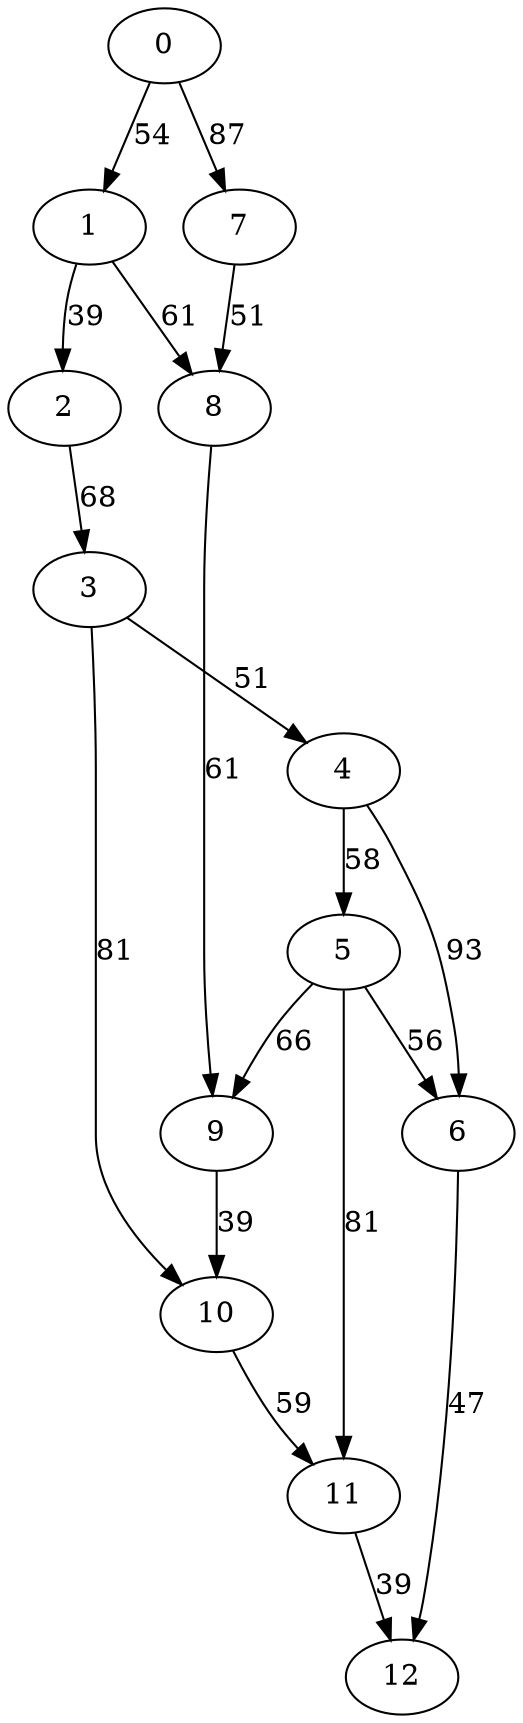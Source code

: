 digraph t20p2r5_5 {
0 -> 1 [ label = 54 ];
0 -> 7 [ label = 87 ];
1 -> 2 [ label = 39 ];
1 -> 8 [ label = 61 ];
2 -> 3 [ label = 68 ];
3 -> 4 [ label = 51 ];
3 -> 10 [ label = 81 ];
4 -> 5 [ label = 58 ];
4 -> 6 [ label = 93 ];
5 -> 6 [ label = 56 ];
5 -> 9 [ label = 66 ];
5 -> 11 [ label = 81 ];
6 -> 12 [ label = 47 ];
7 -> 8 [ label = 51 ];
8 -> 9 [ label = 61 ];
9 -> 10 [ label = 39 ];
10 -> 11 [ label = 59 ];
11 -> 12 [ label = 39 ];
 }

